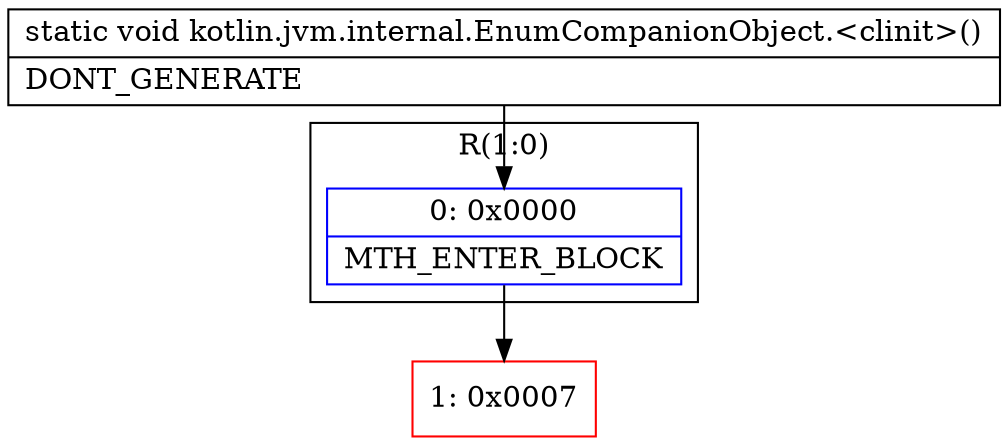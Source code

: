 digraph "CFG forkotlin.jvm.internal.EnumCompanionObject.\<clinit\>()V" {
subgraph cluster_Region_286629458 {
label = "R(1:0)";
node [shape=record,color=blue];
Node_0 [shape=record,label="{0\:\ 0x0000|MTH_ENTER_BLOCK\l}"];
}
Node_1 [shape=record,color=red,label="{1\:\ 0x0007}"];
MethodNode[shape=record,label="{static void kotlin.jvm.internal.EnumCompanionObject.\<clinit\>()  | DONT_GENERATE\l}"];
MethodNode -> Node_0;
Node_0 -> Node_1;
}

